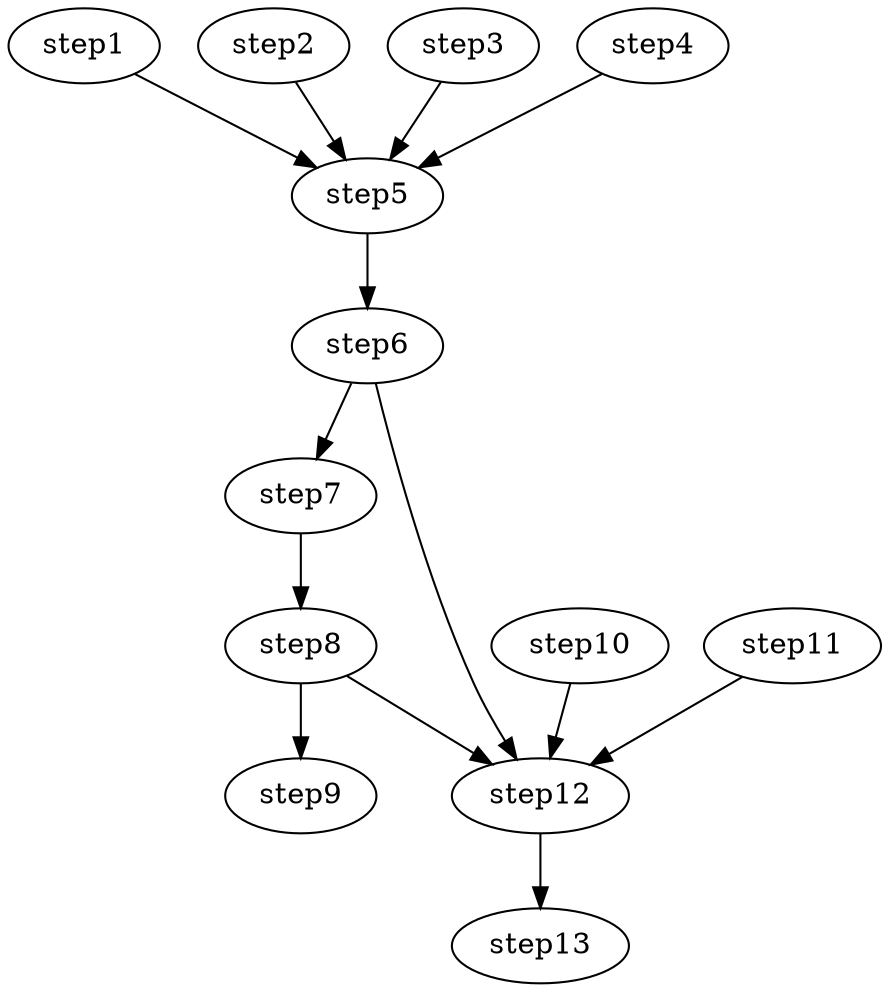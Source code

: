 digraph G {
	step1 -> step5;
	step2 -> step5;
	step3 -> step5;
	step4 -> step5;
	step5 -> step6;
	step6 -> step7;
	step6 -> step12;
	step10 -> step12;
	step11 -> step12;
	step7 -> step8;
	step8 -> step9;
	step8 -> step12;
	step12 -> step13;
}